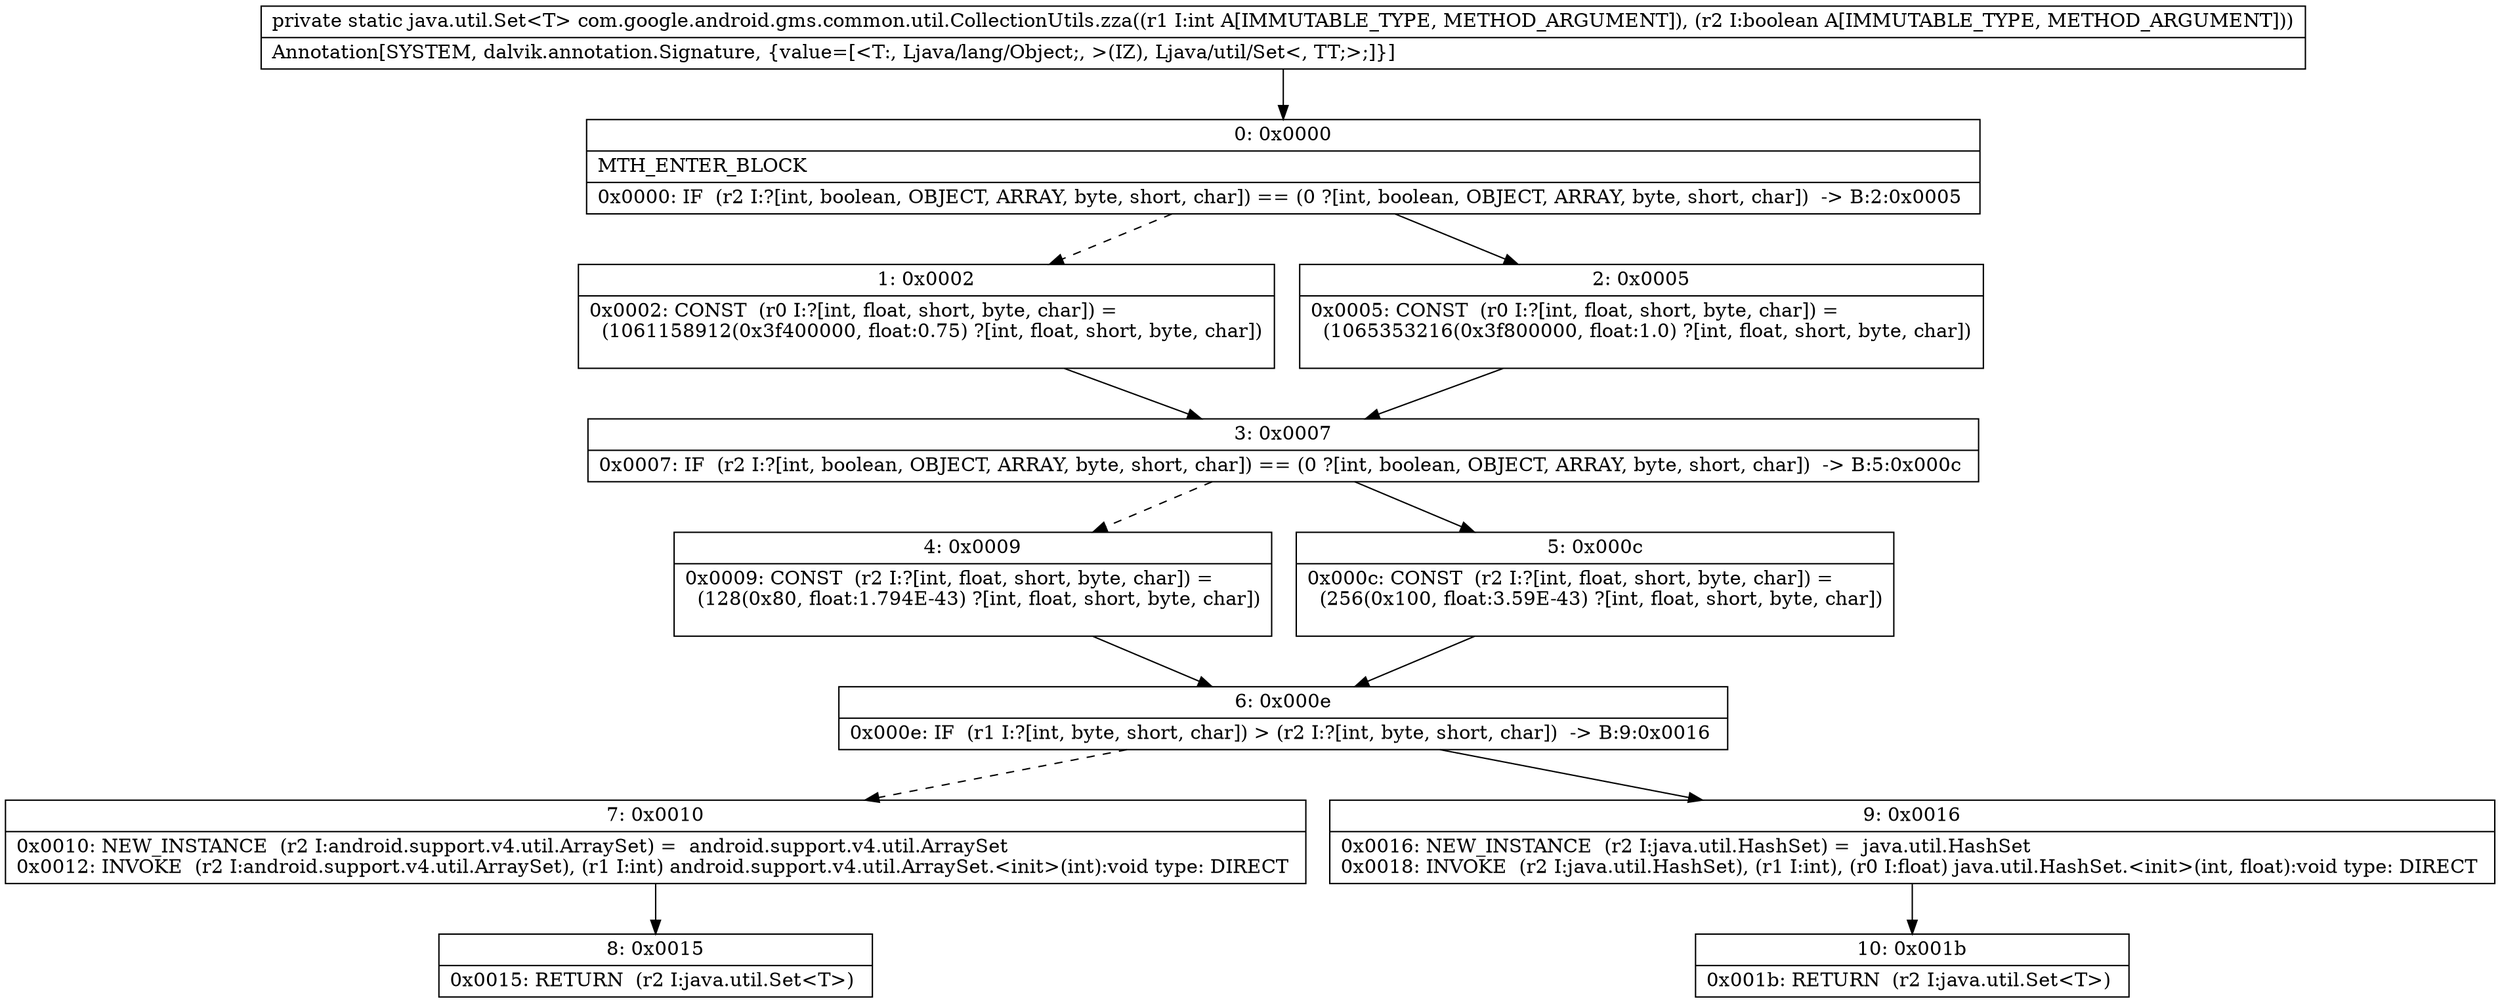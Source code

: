 digraph "CFG forcom.google.android.gms.common.util.CollectionUtils.zza(IZ)Ljava\/util\/Set;" {
Node_0 [shape=record,label="{0\:\ 0x0000|MTH_ENTER_BLOCK\l|0x0000: IF  (r2 I:?[int, boolean, OBJECT, ARRAY, byte, short, char]) == (0 ?[int, boolean, OBJECT, ARRAY, byte, short, char])  \-\> B:2:0x0005 \l}"];
Node_1 [shape=record,label="{1\:\ 0x0002|0x0002: CONST  (r0 I:?[int, float, short, byte, char]) = \l  (1061158912(0x3f400000, float:0.75) ?[int, float, short, byte, char])\l \l}"];
Node_2 [shape=record,label="{2\:\ 0x0005|0x0005: CONST  (r0 I:?[int, float, short, byte, char]) = \l  (1065353216(0x3f800000, float:1.0) ?[int, float, short, byte, char])\l \l}"];
Node_3 [shape=record,label="{3\:\ 0x0007|0x0007: IF  (r2 I:?[int, boolean, OBJECT, ARRAY, byte, short, char]) == (0 ?[int, boolean, OBJECT, ARRAY, byte, short, char])  \-\> B:5:0x000c \l}"];
Node_4 [shape=record,label="{4\:\ 0x0009|0x0009: CONST  (r2 I:?[int, float, short, byte, char]) = \l  (128(0x80, float:1.794E\-43) ?[int, float, short, byte, char])\l \l}"];
Node_5 [shape=record,label="{5\:\ 0x000c|0x000c: CONST  (r2 I:?[int, float, short, byte, char]) = \l  (256(0x100, float:3.59E\-43) ?[int, float, short, byte, char])\l \l}"];
Node_6 [shape=record,label="{6\:\ 0x000e|0x000e: IF  (r1 I:?[int, byte, short, char]) \> (r2 I:?[int, byte, short, char])  \-\> B:9:0x0016 \l}"];
Node_7 [shape=record,label="{7\:\ 0x0010|0x0010: NEW_INSTANCE  (r2 I:android.support.v4.util.ArraySet) =  android.support.v4.util.ArraySet \l0x0012: INVOKE  (r2 I:android.support.v4.util.ArraySet), (r1 I:int) android.support.v4.util.ArraySet.\<init\>(int):void type: DIRECT \l}"];
Node_8 [shape=record,label="{8\:\ 0x0015|0x0015: RETURN  (r2 I:java.util.Set\<T\>) \l}"];
Node_9 [shape=record,label="{9\:\ 0x0016|0x0016: NEW_INSTANCE  (r2 I:java.util.HashSet) =  java.util.HashSet \l0x0018: INVOKE  (r2 I:java.util.HashSet), (r1 I:int), (r0 I:float) java.util.HashSet.\<init\>(int, float):void type: DIRECT \l}"];
Node_10 [shape=record,label="{10\:\ 0x001b|0x001b: RETURN  (r2 I:java.util.Set\<T\>) \l}"];
MethodNode[shape=record,label="{private static java.util.Set\<T\> com.google.android.gms.common.util.CollectionUtils.zza((r1 I:int A[IMMUTABLE_TYPE, METHOD_ARGUMENT]), (r2 I:boolean A[IMMUTABLE_TYPE, METHOD_ARGUMENT]))  | Annotation[SYSTEM, dalvik.annotation.Signature, \{value=[\<T:, Ljava\/lang\/Object;, \>(IZ), Ljava\/util\/Set\<, TT;\>;]\}]\l}"];
MethodNode -> Node_0;
Node_0 -> Node_1[style=dashed];
Node_0 -> Node_2;
Node_1 -> Node_3;
Node_2 -> Node_3;
Node_3 -> Node_4[style=dashed];
Node_3 -> Node_5;
Node_4 -> Node_6;
Node_5 -> Node_6;
Node_6 -> Node_7[style=dashed];
Node_6 -> Node_9;
Node_7 -> Node_8;
Node_9 -> Node_10;
}

